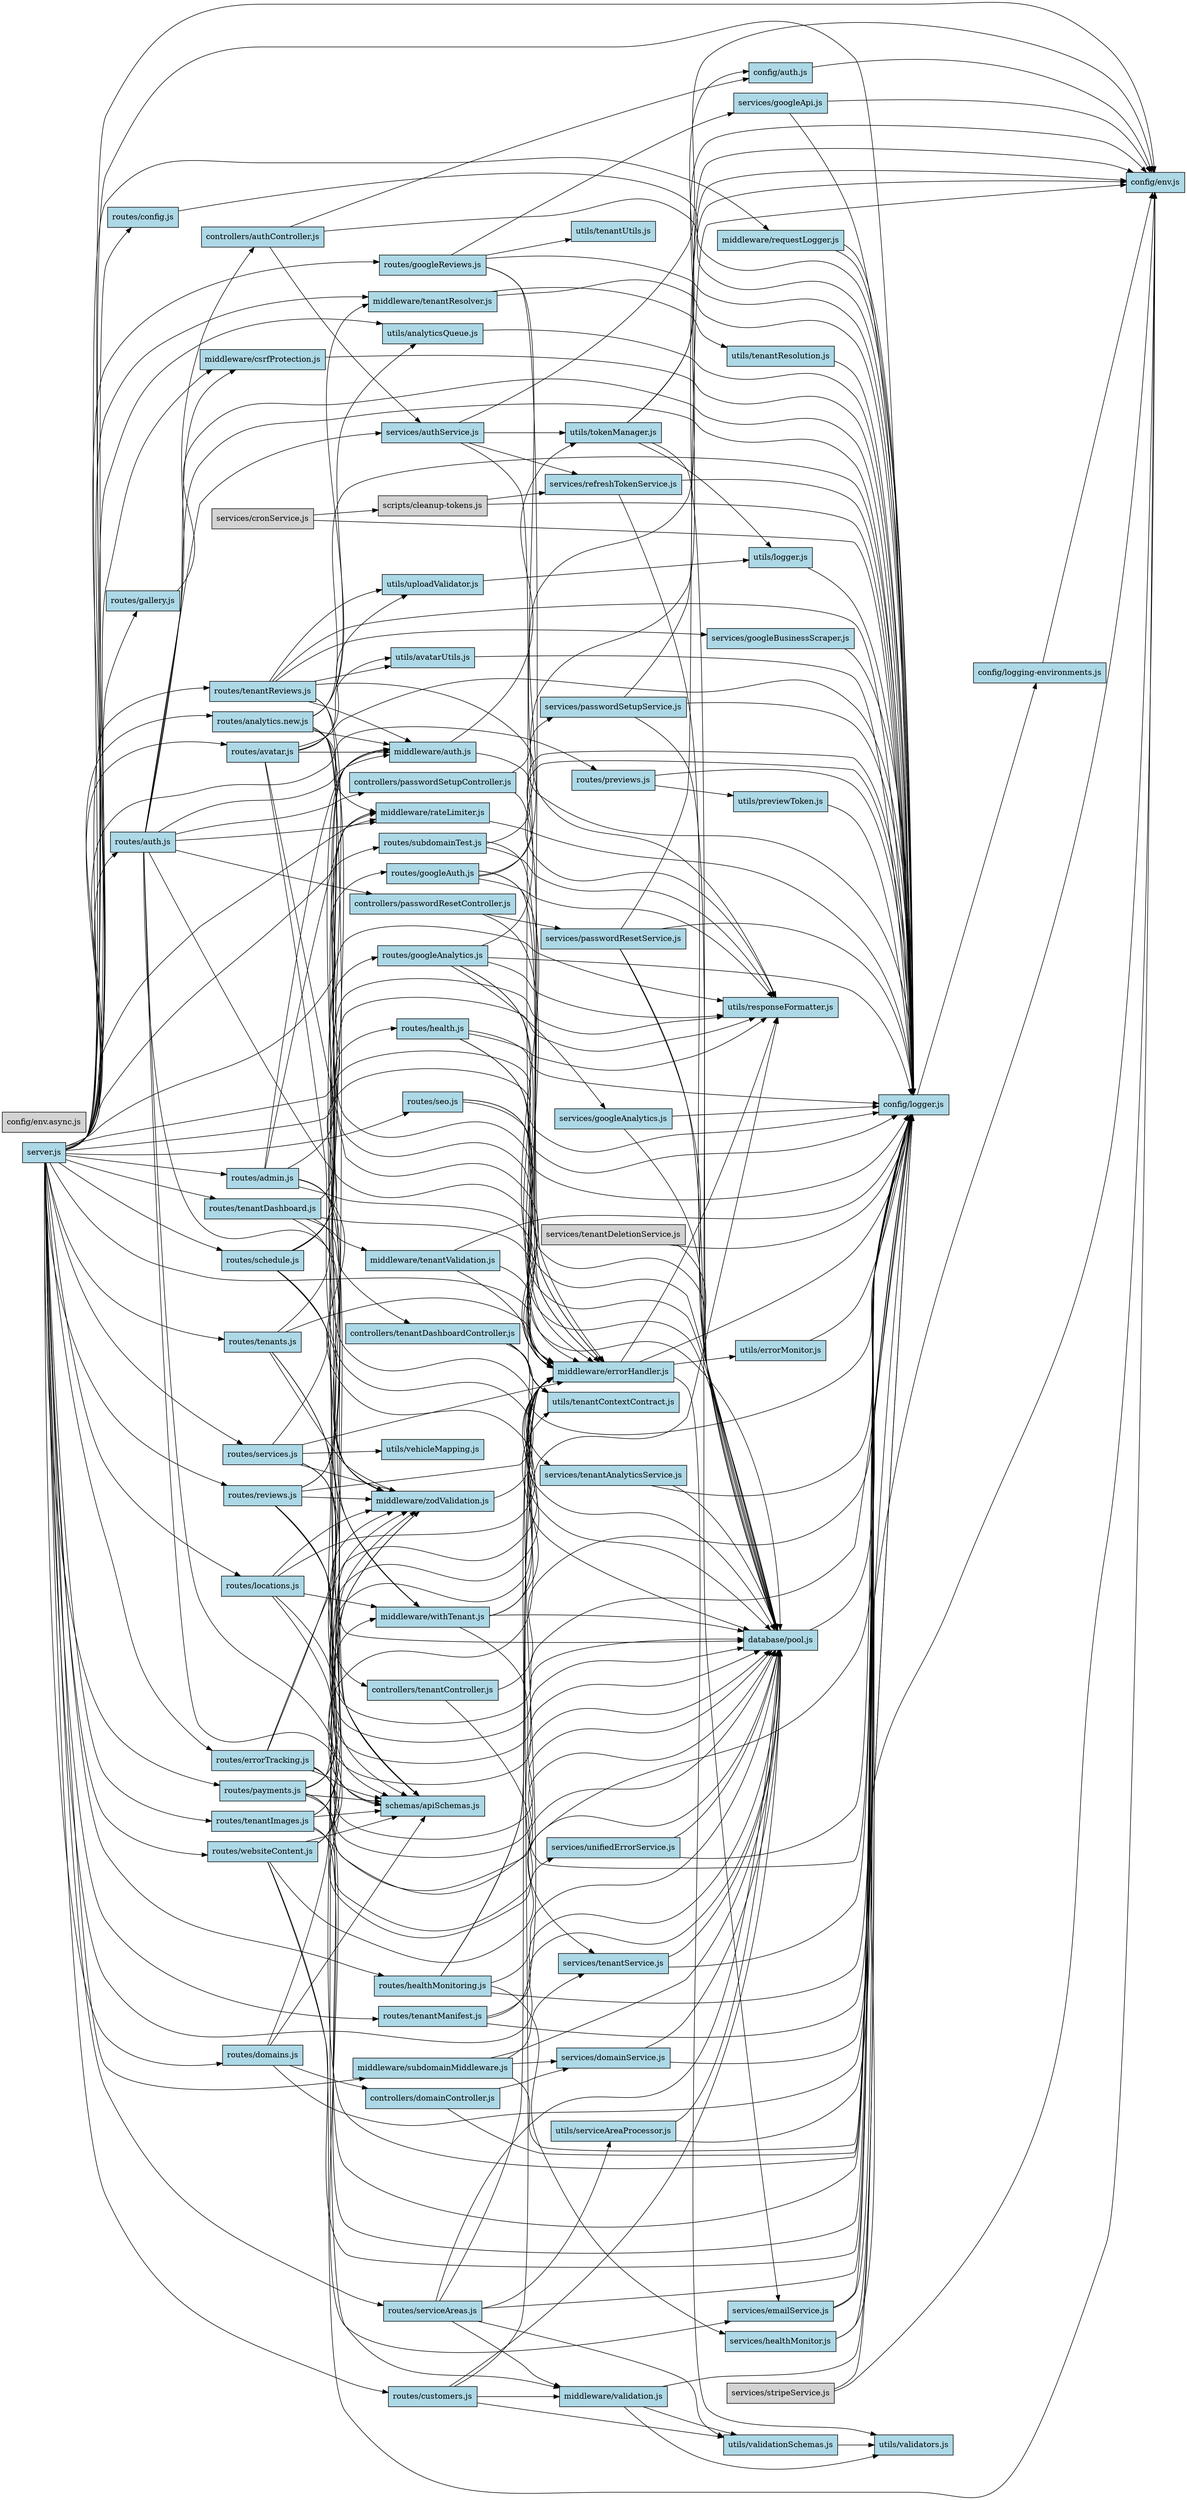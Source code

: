 digraph BackendFlows {
  rankdir=LR;
  node [shape=box];

  config_auth_js [label="config/auth.js", fillcolor="lightblue", style="filled"];
  config_env_async_js [label="config/env.async.js", fillcolor="lightgray", style="filled"];
  config_env_js [label="config/env.js", fillcolor="lightblue", style="filled"];
  config_logger_js [label="config/logger.js", fillcolor="lightblue", style="filled"];
  config_logging_environments_js [label="config/logging-environments.js", fillcolor="lightblue", style="filled"];
  controllers_authController_js [label="controllers/authController.js", fillcolor="lightblue", style="filled"];
  controllers_domainController_js [label="controllers/domainController.js", fillcolor="lightblue", style="filled"];
  controllers_passwordResetController_js [label="controllers/passwordResetController.js", fillcolor="lightblue", style="filled"];
  controllers_passwordSetupController_js [label="controllers/passwordSetupController.js", fillcolor="lightblue", style="filled"];
  controllers_tenantController_js [label="controllers/tenantController.js", fillcolor="lightblue", style="filled"];
  controllers_tenantDashboardController_js [label="controllers/tenantDashboardController.js", fillcolor="lightblue", style="filled"];
  database_pool_js [label="database/pool.js", fillcolor="lightblue", style="filled"];
  middleware_auth_js [label="middleware/auth.js", fillcolor="lightblue", style="filled"];
  middleware_csrfProtection_js [label="middleware/csrfProtection.js", fillcolor="lightblue", style="filled"];
  middleware_errorHandler_js [label="middleware/errorHandler.js", fillcolor="lightblue", style="filled"];
  middleware_rateLimiter_js [label="middleware/rateLimiter.js", fillcolor="lightblue", style="filled"];
  middleware_requestLogger_js [label="middleware/requestLogger.js", fillcolor="lightblue", style="filled"];
  middleware_subdomainMiddleware_js [label="middleware/subdomainMiddleware.js", fillcolor="lightblue", style="filled"];
  middleware_tenantResolver_js [label="middleware/tenantResolver.js", fillcolor="lightblue", style="filled"];
  middleware_tenantValidation_js [label="middleware/tenantValidation.js", fillcolor="lightblue", style="filled"];
  middleware_validation_js [label="middleware/validation.js", fillcolor="lightblue", style="filled"];
  middleware_withTenant_js [label="middleware/withTenant.js", fillcolor="lightblue", style="filled"];
  middleware_zodValidation_js [label="middleware/zodValidation.js", fillcolor="lightblue", style="filled"];
  routes_admin_js [label="routes/admin.js", fillcolor="lightblue", style="filled"];
  routes_analytics_new_js [label="routes/analytics.new.js", fillcolor="lightblue", style="filled"];
  routes_auth_js [label="routes/auth.js", fillcolor="lightblue", style="filled"];
  routes_avatar_js [label="routes/avatar.js", fillcolor="lightblue", style="filled"];
  routes_config_js [label="routes/config.js", fillcolor="lightblue", style="filled"];
  routes_customers_js [label="routes/customers.js", fillcolor="lightblue", style="filled"];
  routes_domains_js [label="routes/domains.js", fillcolor="lightblue", style="filled"];
  routes_errorTracking_js [label="routes/errorTracking.js", fillcolor="lightblue", style="filled"];
  routes_gallery_js [label="routes/gallery.js", fillcolor="lightblue", style="filled"];
  routes_googleAnalytics_js [label="routes/googleAnalytics.js", fillcolor="lightblue", style="filled"];
  routes_googleAuth_js [label="routes/googleAuth.js", fillcolor="lightblue", style="filled"];
  routes_googleReviews_js [label="routes/googleReviews.js", fillcolor="lightblue", style="filled"];
  routes_health_js [label="routes/health.js", fillcolor="lightblue", style="filled"];
  routes_healthMonitoring_js [label="routes/healthMonitoring.js", fillcolor="lightblue", style="filled"];
  routes_locations_js [label="routes/locations.js", fillcolor="lightblue", style="filled"];
  routes_payments_js [label="routes/payments.js", fillcolor="lightblue", style="filled"];
  routes_previews_js [label="routes/previews.js", fillcolor="lightblue", style="filled"];
  routes_reviews_js [label="routes/reviews.js", fillcolor="lightblue", style="filled"];
  routes_schedule_js [label="routes/schedule.js", fillcolor="lightblue", style="filled"];
  routes_seo_js [label="routes/seo.js", fillcolor="lightblue", style="filled"];
  routes_serviceAreas_js [label="routes/serviceAreas.js", fillcolor="lightblue", style="filled"];
  routes_services_js [label="routes/services.js", fillcolor="lightblue", style="filled"];
  routes_subdomainTest_js [label="routes/subdomainTest.js", fillcolor="lightblue", style="filled"];
  routes_tenantDashboard_js [label="routes/tenantDashboard.js", fillcolor="lightblue", style="filled"];
  routes_tenantImages_js [label="routes/tenantImages.js", fillcolor="lightblue", style="filled"];
  routes_tenantManifest_js [label="routes/tenantManifest.js", fillcolor="lightblue", style="filled"];
  routes_tenantReviews_js [label="routes/tenantReviews.js", fillcolor="lightblue", style="filled"];
  routes_tenants_js [label="routes/tenants.js", fillcolor="lightblue", style="filled"];
  routes_websiteContent_js [label="routes/websiteContent.js", fillcolor="lightblue", style="filled"];
  schemas_apiSchemas_js [label="schemas/apiSchemas.js", fillcolor="lightblue", style="filled"];
  scripts_cleanup_tokens_js [label="scripts/cleanup-tokens.js", fillcolor="lightgray", style="filled"];
  server_js [label="server.js", fillcolor="lightblue", style="filled"];
  services_authService_js [label="services/authService.js", fillcolor="lightblue", style="filled"];
  services_cronService_js [label="services/cronService.js", fillcolor="lightgray", style="filled"];
  services_domainService_js [label="services/domainService.js", fillcolor="lightblue", style="filled"];
  services_emailService_js [label="services/emailService.js", fillcolor="lightblue", style="filled"];
  services_googleAnalytics_js [label="services/googleAnalytics.js", fillcolor="lightblue", style="filled"];
  services_googleApi_js [label="services/googleApi.js", fillcolor="lightblue", style="filled"];
  services_googleBusinessScraper_js [label="services/googleBusinessScraper.js", fillcolor="lightblue", style="filled"];
  services_healthMonitor_js [label="services/healthMonitor.js", fillcolor="lightblue", style="filled"];
  services_passwordResetService_js [label="services/passwordResetService.js", fillcolor="lightblue", style="filled"];
  services_passwordSetupService_js [label="services/passwordSetupService.js", fillcolor="lightblue", style="filled"];
  services_refreshTokenService_js [label="services/refreshTokenService.js", fillcolor="lightblue", style="filled"];
  services_stripeService_js [label="services/stripeService.js", fillcolor="lightgray", style="filled"];
  services_tenantAnalyticsService_js [label="services/tenantAnalyticsService.js", fillcolor="lightblue", style="filled"];
  services_tenantDeletionService_js [label="services/tenantDeletionService.js", fillcolor="lightgray", style="filled"];
  services_tenantService_js [label="services/tenantService.js", fillcolor="lightblue", style="filled"];
  services_unifiedErrorService_js [label="services/unifiedErrorService.js", fillcolor="lightblue", style="filled"];
  utils_analyticsQueue_js [label="utils/analyticsQueue.js", fillcolor="lightblue", style="filled"];
  utils_avatarUtils_js [label="utils/avatarUtils.js", fillcolor="lightblue", style="filled"];
  utils_errorMonitor_js [label="utils/errorMonitor.js", fillcolor="lightblue", style="filled"];
  utils_logger_js [label="utils/logger.js", fillcolor="lightblue", style="filled"];
  utils_previewToken_js [label="utils/previewToken.js", fillcolor="lightblue", style="filled"];
  utils_responseFormatter_js [label="utils/responseFormatter.js", fillcolor="lightblue", style="filled"];
  utils_serviceAreaProcessor_js [label="utils/serviceAreaProcessor.js", fillcolor="lightblue", style="filled"];
  utils_tenantContextContract_js [label="utils/tenantContextContract.js", fillcolor="lightblue", style="filled"];
  utils_tenantResolution_js [label="utils/tenantResolution.js", fillcolor="lightblue", style="filled"];
  utils_tenantUtils_js [label="utils/tenantUtils.js", fillcolor="lightblue", style="filled"];
  utils_tokenManager_js [label="utils/tokenManager.js", fillcolor="lightblue", style="filled"];
  utils_uploadValidator_js [label="utils/uploadValidator.js", fillcolor="lightblue", style="filled"];
  utils_validationSchemas_js [label="utils/validationSchemas.js", fillcolor="lightblue", style="filled"];
  utils_validators_js [label="utils/validators.js", fillcolor="lightblue", style="filled"];
  utils_vehicleMapping_js [label="utils/vehicleMapping.js", fillcolor="lightblue", style="filled"];

  config_auth_js -> config_env_js;
  config_logger_js -> config_logging_environments_js;
  config_logging_environments_js -> config_env_js;
  controllers_authController_js -> services_authService_js;
  controllers_authController_js -> config_auth_js;
  controllers_authController_js -> config_logger_js;
  controllers_domainController_js -> services_domainService_js;
  controllers_domainController_js -> config_logger_js;
  controllers_passwordResetController_js -> services_passwordResetService_js;
  controllers_passwordResetController_js -> middleware_errorHandler_js;
  controllers_passwordSetupController_js -> services_passwordSetupService_js;
  controllers_passwordSetupController_js -> middleware_errorHandler_js;
  controllers_tenantController_js -> services_tenantService_js;
  controllers_tenantController_js -> config_logger_js;
  controllers_tenantDashboardController_js -> services_tenantAnalyticsService_js;
  controllers_tenantDashboardController_js -> utils_tenantContextContract_js;
  controllers_tenantDashboardController_js -> config_logger_js;
  database_pool_js -> config_logger_js;
  middleware_auth_js -> utils_tokenManager_js;
  middleware_auth_js -> config_logger_js;
  middleware_csrfProtection_js -> config_logger_js;
  middleware_errorHandler_js -> config_logger_js;
  middleware_errorHandler_js -> utils_validators_js;
  middleware_errorHandler_js -> utils_errorMonitor_js;
  middleware_errorHandler_js -> utils_responseFormatter_js;
  middleware_rateLimiter_js -> config_logger_js;
  middleware_requestLogger_js -> config_logger_js;
  middleware_requestLogger_js -> config_logger_js;
  middleware_subdomainMiddleware_js -> services_tenantService_js;
  middleware_subdomainMiddleware_js -> services_domainService_js;
  middleware_subdomainMiddleware_js -> database_pool_js;
  middleware_subdomainMiddleware_js -> config_logger_js;
  middleware_tenantResolver_js -> config_logger_js;
  middleware_tenantResolver_js -> utils_tenantResolution_js;
  middleware_tenantValidation_js -> utils_tenantContextContract_js;
  middleware_tenantValidation_js -> middleware_errorHandler_js;
  middleware_tenantValidation_js -> config_logger_js;
  middleware_validation_js -> utils_validators_js;
  middleware_validation_js -> config_logger_js;
  middleware_validation_js -> utils_validationSchemas_js;
  middleware_withTenant_js -> database_pool_js;
  middleware_withTenant_js -> middleware_errorHandler_js;
  middleware_withTenant_js -> config_logger_js;
  middleware_withTenant_js -> utils_tenantContextContract_js;
  middleware_zodValidation_js -> middleware_errorHandler_js;
  routes_admin_js -> database_pool_js;
  routes_admin_js -> middleware_auth_js;
  routes_admin_js -> middleware_zodValidation_js;
  routes_admin_js -> schemas_apiSchemas_js;
  routes_admin_js -> middleware_errorHandler_js;
  routes_admin_js -> config_logger_js;
  routes_admin_js -> middleware_rateLimiter_js;
  routes_analytics_new_js -> middleware_errorHandler_js;
  routes_analytics_new_js -> middleware_auth_js;
  routes_analytics_new_js -> config_logger_js;
  routes_analytics_new_js -> middleware_zodValidation_js;
  routes_analytics_new_js -> schemas_apiSchemas_js;
  routes_analytics_new_js -> middleware_rateLimiter_js;
  routes_analytics_new_js -> middleware_tenantResolver_js;
  routes_analytics_new_js -> utils_analyticsQueue_js;
  routes_auth_js -> middleware_auth_js;
  routes_auth_js -> middleware_zodValidation_js;
  routes_auth_js -> schemas_apiSchemas_js;
  routes_auth_js -> middleware_errorHandler_js;
  routes_auth_js -> middleware_rateLimiter_js;
  routes_auth_js -> middleware_csrfProtection_js;
  routes_auth_js -> controllers_authController_js;
  routes_auth_js -> controllers_passwordResetController_js;
  routes_auth_js -> controllers_passwordSetupController_js;
  routes_auth_js -> database_pool_js;
  routes_auth_js -> services_authService_js;
  routes_auth_js -> config_logger_js;
  routes_avatar_js -> middleware_auth_js;
  routes_avatar_js -> utils_avatarUtils_js;
  routes_avatar_js -> middleware_errorHandler_js;
  routes_avatar_js -> utils_uploadValidator_js;
  routes_avatar_js -> config_logger_js;
  routes_avatar_js -> database_pool_js;
  routes_config_js -> config_logger_js;
  routes_customers_js -> database_pool_js;
  routes_customers_js -> middleware_validation_js;
  routes_customers_js -> utils_validationSchemas_js;
  routes_customers_js -> middleware_errorHandler_js;
  routes_domains_js -> controllers_domainController_js;
  routes_domains_js -> config_logger_js;
  routes_domains_js -> middleware_zodValidation_js;
  routes_domains_js -> schemas_apiSchemas_js;
  routes_errorTracking_js -> services_unifiedErrorService_js;
  routes_errorTracking_js -> middleware_errorHandler_js;
  routes_errorTracking_js -> config_logger_js;
  routes_errorTracking_js -> database_pool_js;
  routes_errorTracking_js -> middleware_zodValidation_js;
  routes_errorTracking_js -> schemas_apiSchemas_js;
  routes_gallery_js -> config_logger_js;
  routes_googleAnalytics_js -> middleware_errorHandler_js;
  routes_googleAnalytics_js -> config_logger_js;
  routes_googleAnalytics_js -> database_pool_js;
  routes_googleAnalytics_js -> config_env_js;
  routes_googleAnalytics_js -> services_googleAnalytics_js;
  routes_googleAnalytics_js -> utils_responseFormatter_js;
  routes_googleAuth_js -> database_pool_js;
  routes_googleAuth_js -> config_env_js;
  routes_googleAuth_js -> middleware_errorHandler_js;
  routes_googleAuth_js -> config_logger_js;
  routes_googleAuth_js -> utils_responseFormatter_js;
  routes_googleReviews_js -> services_googleApi_js;
  routes_googleReviews_js -> utils_tenantUtils_js;
  routes_googleReviews_js -> config_logger_js;
  routes_googleReviews_js -> middleware_errorHandler_js;
  routes_googleReviews_js -> utils_responseFormatter_js;
  routes_health_js -> middleware_errorHandler_js;
  routes_health_js -> database_pool_js;
  routes_health_js -> config_logger_js;
  routes_health_js -> utils_responseFormatter_js;
  routes_healthMonitoring_js -> database_pool_js;
  routes_healthMonitoring_js -> middleware_errorHandler_js;
  routes_healthMonitoring_js -> config_logger_js;
  routes_healthMonitoring_js -> services_healthMonitor_js;
  routes_healthMonitoring_js -> utils_responseFormatter_js;
  routes_locations_js -> database_pool_js;
  routes_locations_js -> middleware_withTenant_js;
  routes_locations_js -> middleware_zodValidation_js;
  routes_locations_js -> schemas_apiSchemas_js;
  routes_locations_js -> middleware_errorHandler_js;
  routes_payments_js -> database_pool_js;
  routes_payments_js -> services_emailService_js;
  routes_payments_js -> config_logger_js;
  routes_payments_js -> utils_responseFormatter_js;
  routes_payments_js -> middleware_zodValidation_js;
  routes_payments_js -> schemas_apiSchemas_js;
  routes_payments_js -> middleware_errorHandler_js;
  routes_previews_js -> utils_previewToken_js;
  routes_previews_js -> config_logger_js;
  routes_reviews_js -> database_pool_js;
  routes_reviews_js -> middleware_auth_js;
  routes_reviews_js -> config_logger_js;
  routes_reviews_js -> middleware_errorHandler_js;
  routes_reviews_js -> utils_responseFormatter_js;
  routes_reviews_js -> middleware_zodValidation_js;
  routes_reviews_js -> schemas_apiSchemas_js;
  routes_schedule_js -> database_pool_js;
  routes_schedule_js -> config_logger_js;
  routes_schedule_js -> middleware_auth_js;
  routes_schedule_js -> middleware_withTenant_js;
  routes_schedule_js -> middleware_validation_js;
  routes_schedule_js -> middleware_rateLimiter_js;
  routes_seo_js -> config_logger_js;
  routes_seo_js -> middleware_errorHandler_js;
  routes_seo_js -> database_pool_js;
  routes_serviceAreas_js -> config_logger_js;
  routes_serviceAreas_js -> middleware_errorHandler_js;
  routes_serviceAreas_js -> utils_serviceAreaProcessor_js;
  routes_serviceAreas_js -> database_pool_js;
  routes_serviceAreas_js -> utils_validationSchemas_js;
  routes_serviceAreas_js -> middleware_validation_js;
  routes_services_js -> database_pool_js;
  routes_services_js -> config_logger_js;
  routes_services_js -> middleware_errorHandler_js;
  routes_services_js -> utils_vehicleMapping_js;
  routes_services_js -> utils_responseFormatter_js;
  routes_services_js -> middleware_zodValidation_js;
  routes_services_js -> schemas_apiSchemas_js;
  routes_subdomainTest_js -> config_logger_js;
  routes_subdomainTest_js -> middleware_errorHandler_js;
  routes_subdomainTest_js -> utils_responseFormatter_js;
  routes_tenantDashboard_js -> middleware_auth_js;
  routes_tenantDashboard_js -> middleware_withTenant_js;
  routes_tenantDashboard_js -> middleware_tenantValidation_js;
  routes_tenantDashboard_js -> controllers_tenantDashboardController_js;
  routes_tenantDashboard_js -> middleware_errorHandler_js;
  routes_tenantImages_js -> middleware_errorHandler_js;
  routes_tenantImages_js -> database_pool_js;
  routes_tenantImages_js -> config_logger_js;
  routes_tenantImages_js -> middleware_zodValidation_js;
  routes_tenantImages_js -> schemas_apiSchemas_js;
  routes_tenantManifest_js -> config_logger_js;
  routes_tenantManifest_js -> database_pool_js;
  routes_tenantManifest_js -> middleware_errorHandler_js;
  routes_tenantReviews_js -> services_googleBusinessScraper_js;
  routes_tenantReviews_js -> config_logger_js;
  routes_tenantReviews_js -> middleware_auth_js;
  routes_tenantReviews_js -> utils_avatarUtils_js;
  routes_tenantReviews_js -> database_pool_js;
  routes_tenantReviews_js -> middleware_errorHandler_js;
  routes_tenantReviews_js -> utils_uploadValidator_js;
  routes_tenantReviews_js -> utils_responseFormatter_js;
  routes_tenants_js -> middleware_errorHandler_js;
  routes_tenants_js -> middleware_zodValidation_js;
  routes_tenants_js -> schemas_apiSchemas_js;
  routes_tenants_js -> middleware_rateLimiter_js;
  routes_tenants_js -> controllers_tenantController_js;
  routes_websiteContent_js -> database_pool_js;
  routes_websiteContent_js -> middleware_withTenant_js;
  routes_websiteContent_js -> config_env_js;
  routes_websiteContent_js -> middleware_errorHandler_js;
  routes_websiteContent_js -> config_logger_js;
  routes_websiteContent_js -> middleware_zodValidation_js;
  routes_websiteContent_js -> schemas_apiSchemas_js;
  scripts_cleanup_tokens_js -> services_refreshTokenService_js;
  scripts_cleanup_tokens_js -> config_logger_js;
  server_js -> config_logger_js;
  server_js -> config_env_js;
  server_js -> middleware_requestLogger_js;
  server_js -> middleware_tenantResolver_js;
  server_js -> middleware_subdomainMiddleware_js;
  server_js -> middleware_rateLimiter_js;
  server_js -> middleware_csrfProtection_js;
  server_js -> middleware_errorHandler_js;
  server_js -> routes_payments_js;
  server_js -> routes_health_js;
  server_js -> routes_auth_js;
  server_js -> routes_tenants_js;
  server_js -> routes_admin_js;
  server_js -> routes_subdomainTest_js;
  server_js -> routes_locations_js;
  server_js -> routes_websiteContent_js;
  server_js -> routes_googleReviews_js;
  server_js -> routes_config_js;
  server_js -> routes_googleAuth_js;
  server_js -> routes_googleAnalytics_js;
  server_js -> routes_healthMonitoring_js;
  server_js -> routes_reviews_js;
  server_js -> routes_domains_js;
  server_js -> routes_tenantDashboard_js;
  server_js -> routes_previews_js;
  server_js -> routes_analytics_new_js;
  server_js -> utils_analyticsQueue_js;
  server_js -> database_pool_js;
  server_js -> routes_seo_js;
  server_js -> routes_avatar_js;
  server_js -> routes_services_js;
  server_js -> routes_serviceAreas_js;
  server_js -> routes_customers_js;
  server_js -> routes_schedule_js;
  server_js -> routes_tenantImages_js;
  server_js -> routes_tenantManifest_js;
  server_js -> routes_tenantReviews_js;
  server_js -> routes_gallery_js;
  server_js -> routes_errorTracking_js;
  services_authService_js -> database_pool_js;
  services_authService_js -> utils_tokenManager_js;
  services_authService_js -> services_refreshTokenService_js;
  services_authService_js -> config_env_js;
  services_cronService_js -> scripts_cleanup_tokens_js;
  services_cronService_js -> config_logger_js;
  services_domainService_js -> database_pool_js;
  services_domainService_js -> config_logger_js;
  services_emailService_js -> config_env_js;
  services_emailService_js -> config_logger_js;
  services_googleAnalytics_js -> database_pool_js;
  services_googleAnalytics_js -> config_logger_js;
  services_googleApi_js -> config_env_js;
  services_googleApi_js -> config_logger_js;
  services_googleBusinessScraper_js -> config_logger_js;
  services_healthMonitor_js -> config_logger_js;
  services_healthMonitor_js -> config_env_js;
  services_passwordResetService_js -> database_pool_js;
  services_passwordResetService_js -> config_env_js;
  services_passwordResetService_js -> services_emailService_js;
  services_passwordResetService_js -> config_logger_js;
  services_passwordSetupService_js -> database_pool_js;
  services_passwordSetupService_js -> config_env_js;
  services_passwordSetupService_js -> config_logger_js;
  services_refreshTokenService_js -> database_pool_js;
  services_refreshTokenService_js -> config_logger_js;
  services_stripeService_js -> config_logger_js;
  services_stripeService_js -> config_env_js;
  services_tenantAnalyticsService_js -> database_pool_js;
  services_tenantAnalyticsService_js -> config_logger_js;
  services_tenantDeletionService_js -> database_pool_js;
  services_tenantDeletionService_js -> config_logger_js;
  services_tenantService_js -> database_pool_js;
  services_tenantService_js -> config_logger_js;
  services_unifiedErrorService_js -> config_logger_js;
  services_unifiedErrorService_js -> database_pool_js;
  utils_analyticsQueue_js -> config_logger_js;
  utils_avatarUtils_js -> config_logger_js;
  utils_errorMonitor_js -> config_logger_js;
  utils_logger_js -> config_logger_js;
  utils_previewToken_js -> config_logger_js;
  utils_serviceAreaProcessor_js -> database_pool_js;
  utils_serviceAreaProcessor_js -> config_logger_js;
  utils_tenantResolution_js -> config_logger_js;
  utils_tokenManager_js -> utils_logger_js;
  utils_tokenManager_js -> config_env_js;
  utils_tokenManager_js -> database_pool_js;
  utils_tokenManager_js -> config_auth_js;
  utils_uploadValidator_js -> utils_logger_js;
  utils_validationSchemas_js -> utils_validators_js;
}